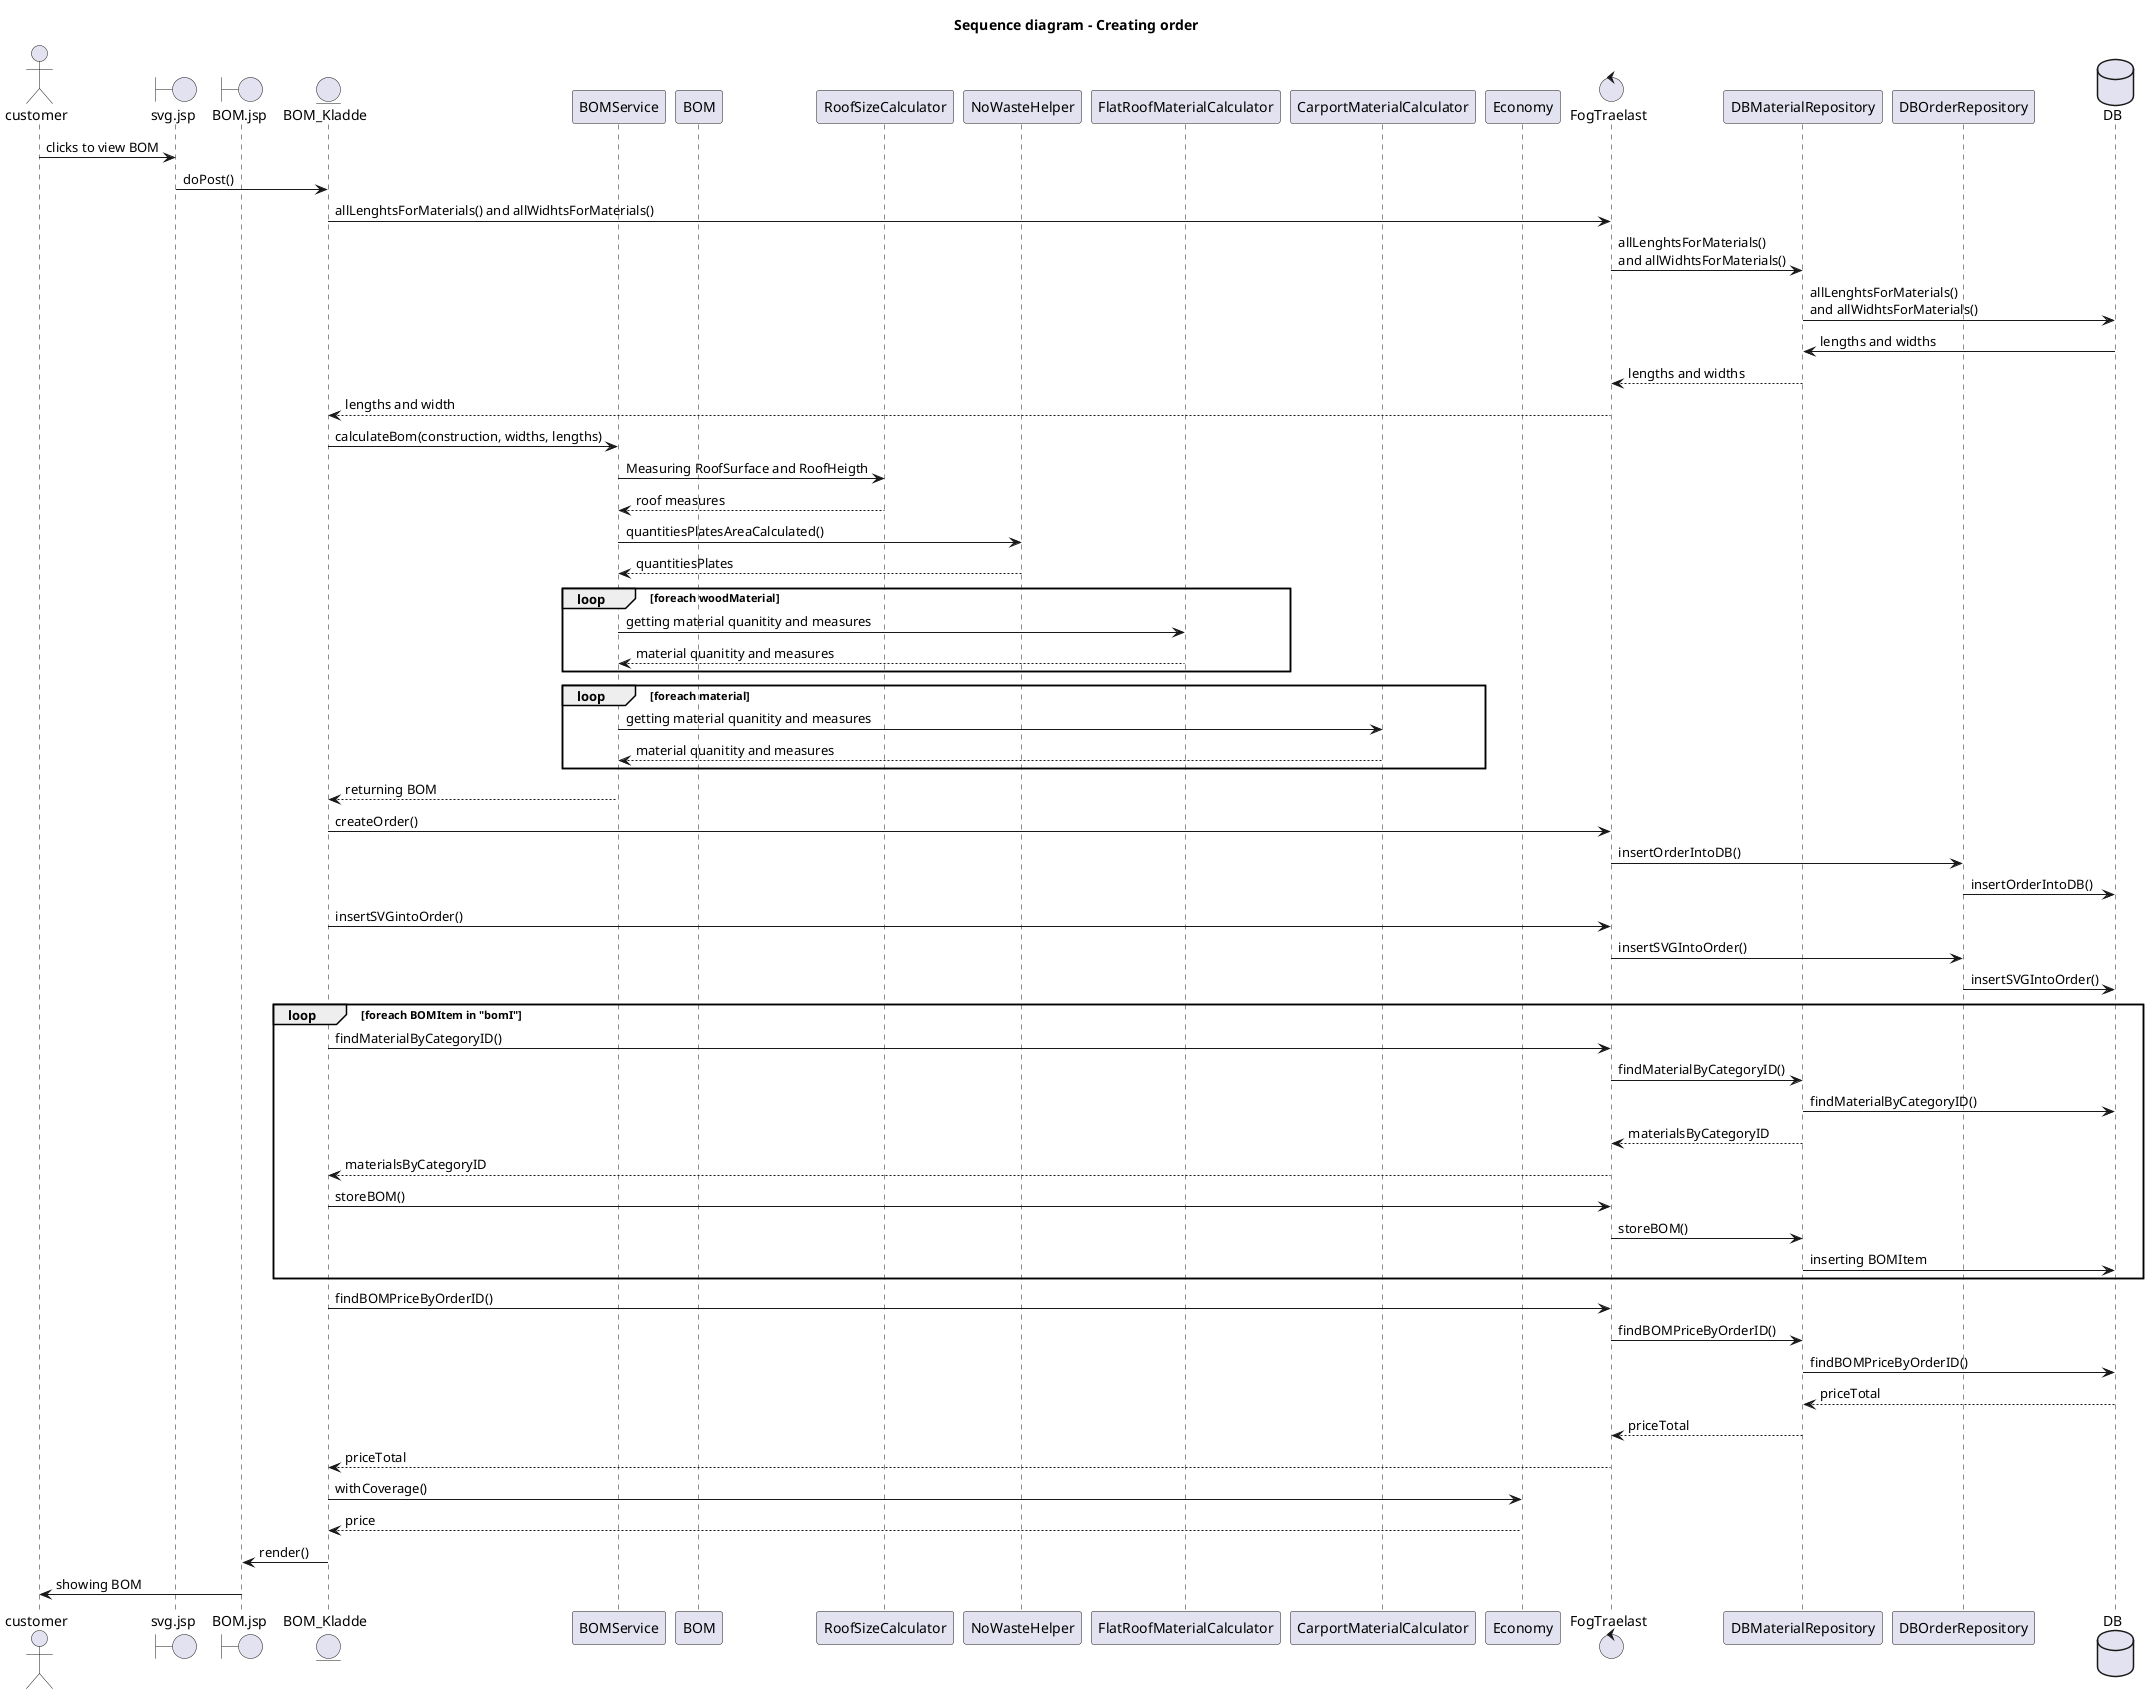@startuml
title Sequence diagram - Creating order
actor       customer       as customer
boundary    svg.jsp    as svg
boundary    BOM.jsp    as BOM.jsp
entity      BOM_Kladde     as BOMServlet
participant BOMService as BOMService
participant BOM as BOM
participant RoofSizeCalculator as RoofSizeCalculator
participant NoWasteHelper as NoWasteHelper
participant FlatRoofMaterialCalculator as FlatRoofMaterialCalculator
participant CarportMaterialCalculator as CarportMaterialCalculator
participant Economy as Economy
control     FogTraelast     as api
participant    DBMaterialRepository    as DBMR
participant    DBOrderRepository    as DBOR
database DB as DB

customer -> svg : clicks to view BOM
svg -> BOMServlet : doPost()
/'BOMServlet -> BOMServlet : getting "construction" and "secondUserChoice" \nfrom sessionScope
BOMServlet -> BOMService : instantiating and initializing object
BOMService -> BOMServlet :'/
BOMServlet -> api : allLenghtsForMaterials() and allWidhtsForMaterials()
api -> DBMR : allLenghtsForMaterials() \nand allWidhtsForMaterials()
DBMR -> DB :allLenghtsForMaterials() \nand allWidhtsForMaterials()
DB -> DBMR :lengths and widths
DBMR --> api :lengths and widths
api --> BOMServlet : lengths and width
BOMServlet -> BOMService : calculateBom(construction, widths, lengths)
/'BOMService -> BOM : initializing \nand instantiating'/
BOMService -> RoofSizeCalculator : Measuring RoofSurface and RoofHeigth
RoofSizeCalculator --> BOMService : roof measures
BOMService -> NoWasteHelper : quantitiesPlatesAreaCalculated()
NoWasteHelper --> BOMService :quantitiesPlates
loop foreach woodMaterial
BOMService ->  FlatRoofMaterialCalculator: getting material quanitity and measures
FlatRoofMaterialCalculator -->  BOMService: material quanitity and measures
end
loop foreach material
BOMService ->  CarportMaterialCalculator: getting material quanitity and measures
CarportMaterialCalculator -->  BOMService: material quanitity and measures
end
BOMService --> BOMServlet :returning BOM
/'BOMServlet -> BOMServlet :session object "bomI"
BOMServlet -> BOMServlet :session object "SVGCarport"'/
BOMServlet -> api :createOrder()
api -> DBOR :insertOrderIntoDB()
DBOR -> DB :insertOrderIntoDB()
BOMServlet -> api :insertSVGintoOrder()
api -> DBOR :insertSVGIntoOrder()
DBOR -> DB :insertSVGIntoOrder()
/'BOMServlet -> BOMServlet :request object "orderID"'/
loop foreach BOMItem in "bomI"
BOMServlet -> api :findMaterialByCategoryID()
api -> DBMR :findMaterialByCategoryID()
DBMR -> DB :findMaterialByCategoryID()
DBMR --> api :materialsByCategoryID
api --> BOMServlet :materialsByCategoryID
BOMServlet -> api :storeBOM()
api -> DBMR :storeBOM()
DBMR -> DB : inserting BOMItem
end
BOMServlet -> api :findBOMPriceByOrderID()
api -> DBMR :findBOMPriceByOrderID()
DBMR -> DB :findBOMPriceByOrderID()
DB --> DBMR :priceTotal
DBMR --> api :priceTotal
api --> BOMServlet :priceTotal
'BOMServlet -> Economy :instantiating and initializing object
BOMServlet -> Economy :withCoverage()
Economy --> BOMServlet :price
BOMServlet -> BOM.jsp :render()
BOM.jsp -> customer: showing BOM
@enduml